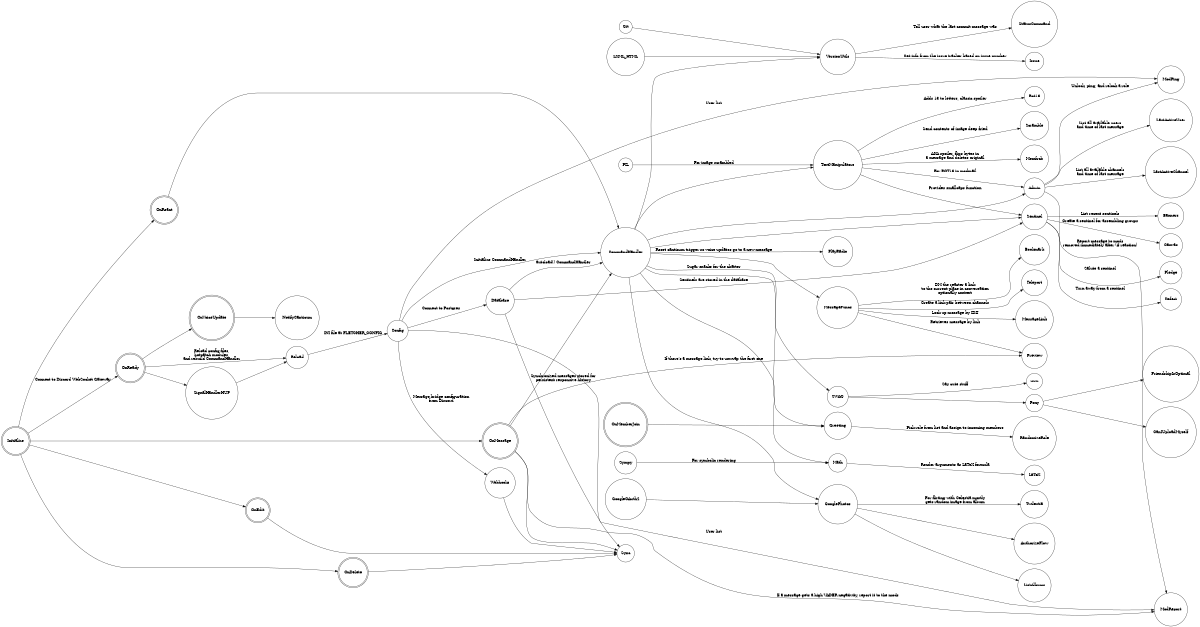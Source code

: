 digraph fletcher {
    rankdir=LR;
    size="8,5"
        graph [ dpi = 600 ];
    node [shape = doublecircle]; Initialize OnReady OnMessage OnEdit OnDelete OnReact OnVoiceUpdate OnMemberJoin;
    node [shape = circle];
    Initialize -> OnReady [ label = "Connect to Discord WebSocket Gateway" ];
    OnReady -> Reload [ label = "Reload config files,\nhotpatch modules,\nand rebuild CommandHandler" ];
    Reload -> Config [ label = "INI file at FLETCHER_CONFIG" ];
    Config -> Webhooks [ label = "Message bridge configuration\nfrom Discord" ];
    Webhooks -> Sync;
    Config -> Database [ label = "Connect to Postgres" ];
    Config -> CommandHandler [ label = "Initialize CommandHandler" ];
    Database -> CommandHandler [ label = "autoload() CommandHandler" ];
    Database -> Sync [ label = "Synchronized messages stored for\npersistent responsive history" ];
    CommandHandler -> VersionUtils;
    Git -> VersionUtils;
    LXML_HTML -> VersionUtils;
    VersionUtils -> StatusCommand [ label = "Tell user what the last commit message was" ];
    VersionUtils -> Issue [ label = "Get info from the issue tracker based on issue number" ];
    CommandHandler -> TextManipulators;
    PIL -> TextManipulators [ label = "For image scrambled" ];
    TextManipulators -> Memfrob [ label = "AKA spoiler, flips bytes in\na message and deletes original" ];
    TextManipulators -> Rot13 [ label = "Adds 13 to letters, classic spoiler" ];
    TextManipulators -> Scramble [ label = "Send contents of image deep fried" ];
    CommandHandler -> Greeting;
    Greeting -> RandomizeRole [ label = "Pick role from list and assign to incoming members" ];
    CommandHandler -> Sentinel;
    TextManipulators -> Sentinel [ label = "Provides smallcaps function" ];
    Database -> Sentinel [ label = "Sentinels are stored in the database" ];
    Sentinel -> Canvas [ label = "Create a sentinel for assembling groups" ];
    Sentinel -> Pledge [ label = "Salute a sentinel" ];
    Sentinel -> Defect [ label = "Turn away from a sentinel" ];
    Sentinel -> Banners [ label = "List recent sentinels" ];
    CommandHandler -> MessageFuncs;
    MessageFuncs -> Teleport [ label = "Create a link pair between channels" ];
    MessageFuncs -> MessageLink [ label = "Look up message by ID#" ];
    MessageFuncs -> Preview [ label = "Retrieves message by link" ];
    MessageFuncs -> Bookmark [ label = "DM the reacter a link\nto the current place in conversation\noptionally context" ];
    CommandHandler -> Math;
    Sympy -> Math [ label = "For symbolic rendering" ];
    Math -> LaTeX [ label = "Render arguments as LaTeX formula" ];
    CommandHandler -> Admin;
    TextManipulators -> Admin [ label = "For ROT13 in modmail" ];
    Admin -> ModPing [ label = "Unlock, ping, and relock a role" ];
    Config -> ModPing [ label = "User list" ];
    Admin -> ModReport [ label = "Report message to mods\nremoved immediately after (if reaction)" ];
    Config -> ModReport [ label = "User list" ];
    Admin -> LastActiveChannel [ label = "List all available channels\nand time of last message" ];
    Admin -> LastActiveUser [ label = "List all available users\nand time of last message" ];
    CommandHandler -> SWAG [ label = "Sugar snacks for the chatter" ];
    SWAG -> uwu [ label = "Say cute stuff" ];
    SWAG -> Pony;
    Pony -> CanIUploadMyself;
    Pony -> FriendshipIsOptimal;
    CommandHandler -> GooglePhotos;
    GoogleOAuth2 -> GooglePhotos;
    GooglePhotos -> AuthorizeFlow;
    GooglePhotos -> ListAlbums;
    GooglePhotos -> Twilestia [ label = "For flirting with Celestia mostly\ngets random image from album" ];
    CommandHandler -> PlayRadio [ label = "Reset canticum trigger so voice updates go to a new message" ];
    OnReady -> SignalHandlerHUP;
    OnReady -> OnVoiceUpdate;
    SignalHandlerHUP -> Reload;
    Initialize -> OnMessage;
    OnMessage -> Sync;
    OnMessage -> CommandHandler;
    OnMessage -> Preview [ label = "If there's a message link, try to unwrap the first one" ];
    OnMessage -> ModReport [ label = "If a message gets a high VADER negativity, report it to the mods" ];
    Initialize -> OnEdit;
    OnEdit -> Sync;
    Initialize -> OnDelete;
    OnDelete -> Sync;
    Initialize -> OnReact;
    OnReact -> CommandHandler;
    OnVoiceUpdate -> NotifyCanticum;
    OnMemberJoin -> Greeting
}
